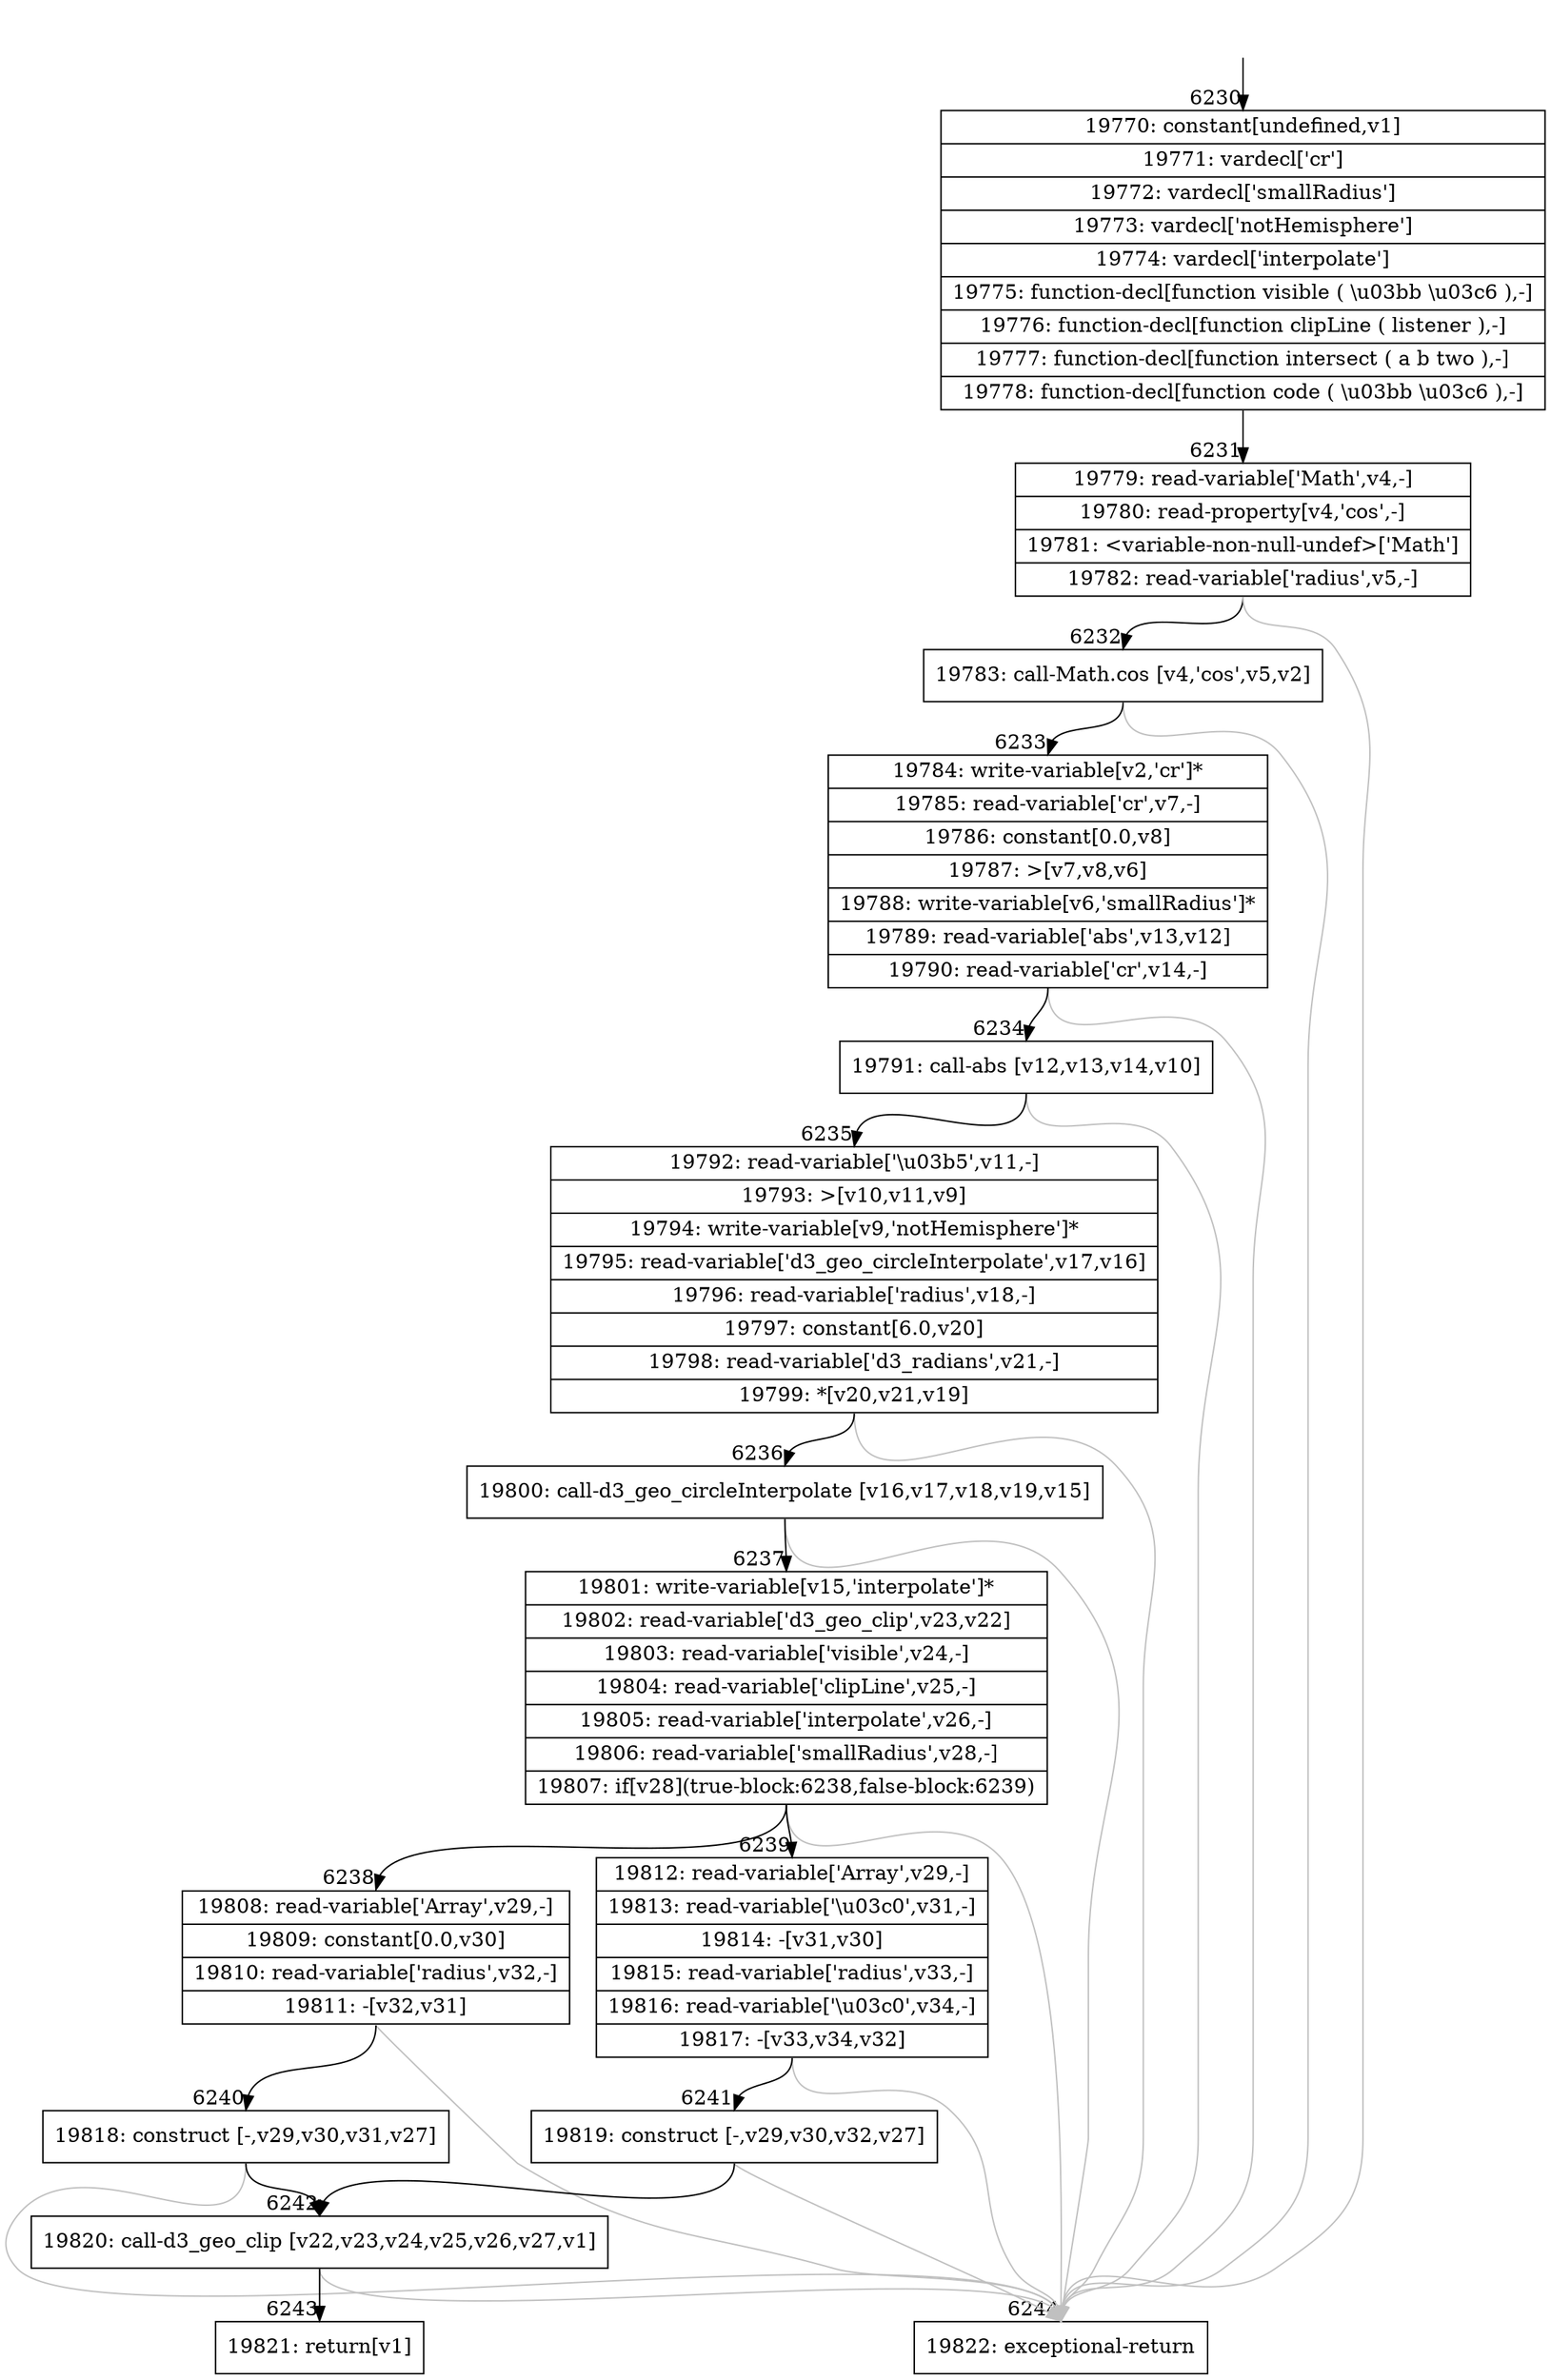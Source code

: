 digraph {
rankdir="TD"
BB_entry559[shape=none,label=""];
BB_entry559 -> BB6230 [tailport=s, headport=n, headlabel="    6230"]
BB6230 [shape=record label="{19770: constant[undefined,v1]|19771: vardecl['cr']|19772: vardecl['smallRadius']|19773: vardecl['notHemisphere']|19774: vardecl['interpolate']|19775: function-decl[function visible ( \\u03bb \\u03c6 ),-]|19776: function-decl[function clipLine ( listener ),-]|19777: function-decl[function intersect ( a b two ),-]|19778: function-decl[function code ( \\u03bb \\u03c6 ),-]}" ] 
BB6230 -> BB6231 [tailport=s, headport=n, headlabel="      6231"]
BB6231 [shape=record label="{19779: read-variable['Math',v4,-]|19780: read-property[v4,'cos',-]|19781: \<variable-non-null-undef\>['Math']|19782: read-variable['radius',v5,-]}" ] 
BB6231 -> BB6232 [tailport=s, headport=n, headlabel="      6232"]
BB6231 -> BB6244 [tailport=s, headport=n, color=gray, headlabel="      6244"]
BB6232 [shape=record label="{19783: call-Math.cos [v4,'cos',v5,v2]}" ] 
BB6232 -> BB6233 [tailport=s, headport=n, headlabel="      6233"]
BB6232 -> BB6244 [tailport=s, headport=n, color=gray]
BB6233 [shape=record label="{19784: write-variable[v2,'cr']*|19785: read-variable['cr',v7,-]|19786: constant[0.0,v8]|19787: \>[v7,v8,v6]|19788: write-variable[v6,'smallRadius']*|19789: read-variable['abs',v13,v12]|19790: read-variable['cr',v14,-]}" ] 
BB6233 -> BB6234 [tailport=s, headport=n, headlabel="      6234"]
BB6233 -> BB6244 [tailport=s, headport=n, color=gray]
BB6234 [shape=record label="{19791: call-abs [v12,v13,v14,v10]}" ] 
BB6234 -> BB6235 [tailport=s, headport=n, headlabel="      6235"]
BB6234 -> BB6244 [tailport=s, headport=n, color=gray]
BB6235 [shape=record label="{19792: read-variable['\\u03b5',v11,-]|19793: \>[v10,v11,v9]|19794: write-variable[v9,'notHemisphere']*|19795: read-variable['d3_geo_circleInterpolate',v17,v16]|19796: read-variable['radius',v18,-]|19797: constant[6.0,v20]|19798: read-variable['d3_radians',v21,-]|19799: *[v20,v21,v19]}" ] 
BB6235 -> BB6236 [tailport=s, headport=n, headlabel="      6236"]
BB6235 -> BB6244 [tailport=s, headport=n, color=gray]
BB6236 [shape=record label="{19800: call-d3_geo_circleInterpolate [v16,v17,v18,v19,v15]}" ] 
BB6236 -> BB6237 [tailport=s, headport=n, headlabel="      6237"]
BB6236 -> BB6244 [tailport=s, headport=n, color=gray]
BB6237 [shape=record label="{19801: write-variable[v15,'interpolate']*|19802: read-variable['d3_geo_clip',v23,v22]|19803: read-variable['visible',v24,-]|19804: read-variable['clipLine',v25,-]|19805: read-variable['interpolate',v26,-]|19806: read-variable['smallRadius',v28,-]|19807: if[v28](true-block:6238,false-block:6239)}" ] 
BB6237 -> BB6238 [tailport=s, headport=n, headlabel="      6238"]
BB6237 -> BB6239 [tailport=s, headport=n, headlabel="      6239"]
BB6237 -> BB6244 [tailport=s, headport=n, color=gray]
BB6238 [shape=record label="{19808: read-variable['Array',v29,-]|19809: constant[0.0,v30]|19810: read-variable['radius',v32,-]|19811: -[v32,v31]}" ] 
BB6238 -> BB6240 [tailport=s, headport=n, headlabel="      6240"]
BB6238 -> BB6244 [tailport=s, headport=n, color=gray]
BB6239 [shape=record label="{19812: read-variable['Array',v29,-]|19813: read-variable['\\u03c0',v31,-]|19814: -[v31,v30]|19815: read-variable['radius',v33,-]|19816: read-variable['\\u03c0',v34,-]|19817: -[v33,v34,v32]}" ] 
BB6239 -> BB6241 [tailport=s, headport=n, headlabel="      6241"]
BB6239 -> BB6244 [tailport=s, headport=n, color=gray]
BB6240 [shape=record label="{19818: construct [-,v29,v30,v31,v27]}" ] 
BB6240 -> BB6242 [tailport=s, headport=n, headlabel="      6242"]
BB6240 -> BB6244 [tailport=s, headport=n, color=gray]
BB6241 [shape=record label="{19819: construct [-,v29,v30,v32,v27]}" ] 
BB6241 -> BB6242 [tailport=s, headport=n]
BB6241 -> BB6244 [tailport=s, headport=n, color=gray]
BB6242 [shape=record label="{19820: call-d3_geo_clip [v22,v23,v24,v25,v26,v27,v1]}" ] 
BB6242 -> BB6243 [tailport=s, headport=n, headlabel="      6243"]
BB6242 -> BB6244 [tailport=s, headport=n, color=gray]
BB6243 [shape=record label="{19821: return[v1]}" ] 
BB6244 [shape=record label="{19822: exceptional-return}" ] 
//#$~ 3616
}
